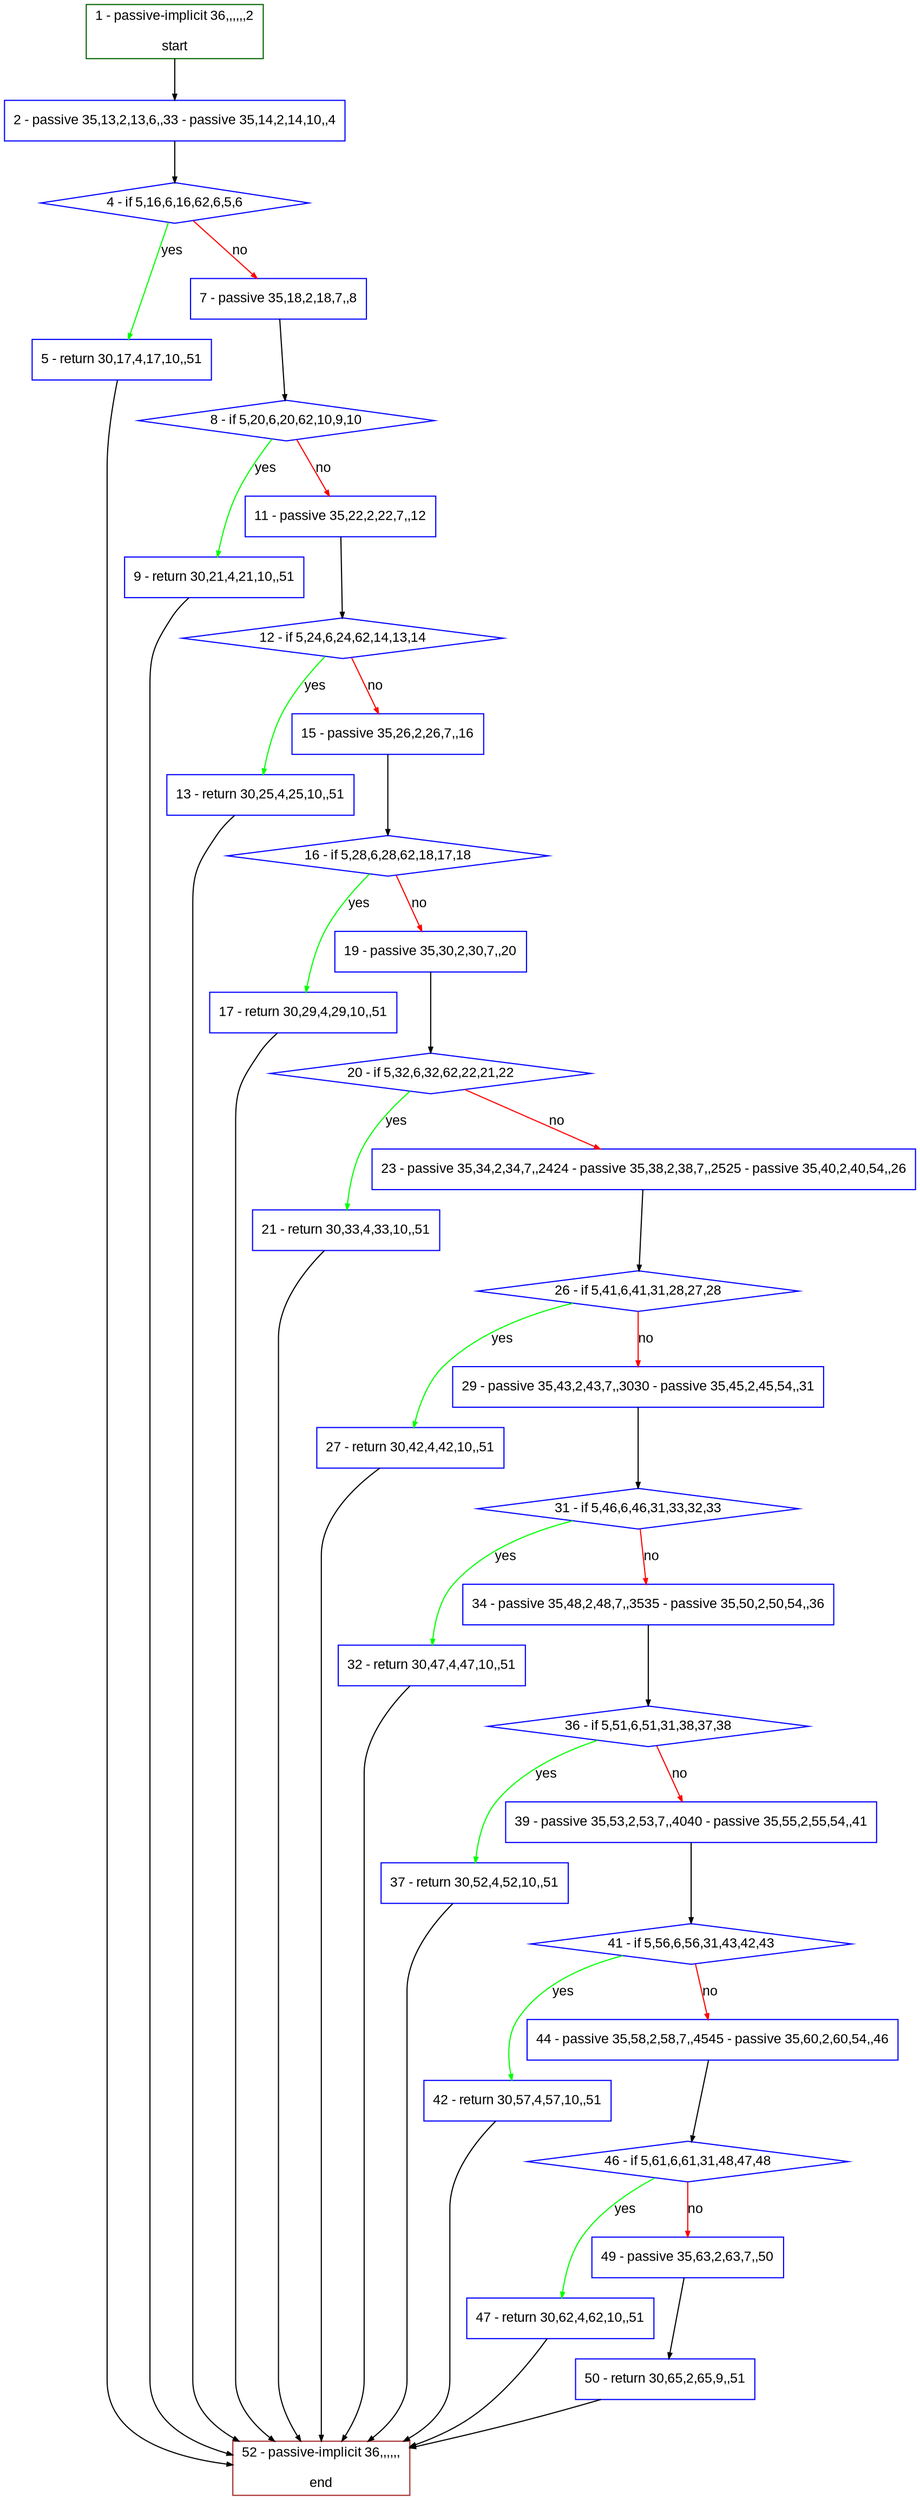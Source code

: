 digraph "" {
  graph [bgcolor="white", fillcolor="#FFFFCC", pack="true", packmode="clust", fontname="Arial", label="", fontsize="12", compound="true", style="rounded,filled"];
  node [node_initialized="no", fillcolor="white", fontname="Arial", label="", color="grey", fontsize="12", fixedsize="false", compound="true", shape="rectangle", style="filled"];
  edge [arrowtail="none", lhead="", fontcolor="black", fontname="Arial", label="", color="black", fontsize="12", arrowhead="normal", arrowsize="0.5", compound="true", ltail="", dir="forward"];
  __N1 [fillcolor="#ffffff", label="2 - passive 35,13,2,13,6,,33 - passive 35,14,2,14,10,,4", color="#0000ff", shape="box", style="filled"];
  __N2 [fillcolor="#ffffff", label="1 - passive-implicit 36,,,,,,2\n\nstart", color="#006400", shape="box", style="filled"];
  __N3 [fillcolor="#ffffff", label="4 - if 5,16,6,16,62,6,5,6", color="#0000ff", shape="diamond", style="filled"];
  __N4 [fillcolor="#ffffff", label="5 - return 30,17,4,17,10,,51", color="#0000ff", shape="box", style="filled"];
  __N5 [fillcolor="#ffffff", label="7 - passive 35,18,2,18,7,,8", color="#0000ff", shape="box", style="filled"];
  __N6 [fillcolor="#ffffff", label="52 - passive-implicit 36,,,,,,\n\nend", color="#a52a2a", shape="box", style="filled"];
  __N7 [fillcolor="#ffffff", label="8 - if 5,20,6,20,62,10,9,10", color="#0000ff", shape="diamond", style="filled"];
  __N8 [fillcolor="#ffffff", label="9 - return 30,21,4,21,10,,51", color="#0000ff", shape="box", style="filled"];
  __N9 [fillcolor="#ffffff", label="11 - passive 35,22,2,22,7,,12", color="#0000ff", shape="box", style="filled"];
  __N10 [fillcolor="#ffffff", label="12 - if 5,24,6,24,62,14,13,14", color="#0000ff", shape="diamond", style="filled"];
  __N11 [fillcolor="#ffffff", label="13 - return 30,25,4,25,10,,51", color="#0000ff", shape="box", style="filled"];
  __N12 [fillcolor="#ffffff", label="15 - passive 35,26,2,26,7,,16", color="#0000ff", shape="box", style="filled"];
  __N13 [fillcolor="#ffffff", label="16 - if 5,28,6,28,62,18,17,18", color="#0000ff", shape="diamond", style="filled"];
  __N14 [fillcolor="#ffffff", label="17 - return 30,29,4,29,10,,51", color="#0000ff", shape="box", style="filled"];
  __N15 [fillcolor="#ffffff", label="19 - passive 35,30,2,30,7,,20", color="#0000ff", shape="box", style="filled"];
  __N16 [fillcolor="#ffffff", label="20 - if 5,32,6,32,62,22,21,22", color="#0000ff", shape="diamond", style="filled"];
  __N17 [fillcolor="#ffffff", label="21 - return 30,33,4,33,10,,51", color="#0000ff", shape="box", style="filled"];
  __N18 [fillcolor="#ffffff", label="23 - passive 35,34,2,34,7,,2424 - passive 35,38,2,38,7,,2525 - passive 35,40,2,40,54,,26", color="#0000ff", shape="box", style="filled"];
  __N19 [fillcolor="#ffffff", label="26 - if 5,41,6,41,31,28,27,28", color="#0000ff", shape="diamond", style="filled"];
  __N20 [fillcolor="#ffffff", label="27 - return 30,42,4,42,10,,51", color="#0000ff", shape="box", style="filled"];
  __N21 [fillcolor="#ffffff", label="29 - passive 35,43,2,43,7,,3030 - passive 35,45,2,45,54,,31", color="#0000ff", shape="box", style="filled"];
  __N22 [fillcolor="#ffffff", label="31 - if 5,46,6,46,31,33,32,33", color="#0000ff", shape="diamond", style="filled"];
  __N23 [fillcolor="#ffffff", label="32 - return 30,47,4,47,10,,51", color="#0000ff", shape="box", style="filled"];
  __N24 [fillcolor="#ffffff", label="34 - passive 35,48,2,48,7,,3535 - passive 35,50,2,50,54,,36", color="#0000ff", shape="box", style="filled"];
  __N25 [fillcolor="#ffffff", label="36 - if 5,51,6,51,31,38,37,38", color="#0000ff", shape="diamond", style="filled"];
  __N26 [fillcolor="#ffffff", label="37 - return 30,52,4,52,10,,51", color="#0000ff", shape="box", style="filled"];
  __N27 [fillcolor="#ffffff", label="39 - passive 35,53,2,53,7,,4040 - passive 35,55,2,55,54,,41", color="#0000ff", shape="box", style="filled"];
  __N28 [fillcolor="#ffffff", label="41 - if 5,56,6,56,31,43,42,43", color="#0000ff", shape="diamond", style="filled"];
  __N29 [fillcolor="#ffffff", label="42 - return 30,57,4,57,10,,51", color="#0000ff", shape="box", style="filled"];
  __N30 [fillcolor="#ffffff", label="44 - passive 35,58,2,58,7,,4545 - passive 35,60,2,60,54,,46", color="#0000ff", shape="box", style="filled"];
  __N31 [fillcolor="#ffffff", label="46 - if 5,61,6,61,31,48,47,48", color="#0000ff", shape="diamond", style="filled"];
  __N32 [fillcolor="#ffffff", label="47 - return 30,62,4,62,10,,51", color="#0000ff", shape="box", style="filled"];
  __N33 [fillcolor="#ffffff", label="49 - passive 35,63,2,63,7,,50", color="#0000ff", shape="box", style="filled"];
  __N34 [fillcolor="#ffffff", label="50 - return 30,65,2,65,9,,51", color="#0000ff", shape="box", style="filled"];
  __N2 -> __N1 [arrowtail="none", color="#000000", label="", arrowhead="normal", dir="forward"];
  __N1 -> __N3 [arrowtail="none", color="#000000", label="", arrowhead="normal", dir="forward"];
  __N3 -> __N4 [arrowtail="none", color="#00ff00", label="yes", arrowhead="normal", dir="forward"];
  __N3 -> __N5 [arrowtail="none", color="#ff0000", label="no", arrowhead="normal", dir="forward"];
  __N4 -> __N6 [arrowtail="none", color="#000000", label="", arrowhead="normal", dir="forward"];
  __N5 -> __N7 [arrowtail="none", color="#000000", label="", arrowhead="normal", dir="forward"];
  __N7 -> __N8 [arrowtail="none", color="#00ff00", label="yes", arrowhead="normal", dir="forward"];
  __N7 -> __N9 [arrowtail="none", color="#ff0000", label="no", arrowhead="normal", dir="forward"];
  __N8 -> __N6 [arrowtail="none", color="#000000", label="", arrowhead="normal", dir="forward"];
  __N9 -> __N10 [arrowtail="none", color="#000000", label="", arrowhead="normal", dir="forward"];
  __N10 -> __N11 [arrowtail="none", color="#00ff00", label="yes", arrowhead="normal", dir="forward"];
  __N10 -> __N12 [arrowtail="none", color="#ff0000", label="no", arrowhead="normal", dir="forward"];
  __N11 -> __N6 [arrowtail="none", color="#000000", label="", arrowhead="normal", dir="forward"];
  __N12 -> __N13 [arrowtail="none", color="#000000", label="", arrowhead="normal", dir="forward"];
  __N13 -> __N14 [arrowtail="none", color="#00ff00", label="yes", arrowhead="normal", dir="forward"];
  __N13 -> __N15 [arrowtail="none", color="#ff0000", label="no", arrowhead="normal", dir="forward"];
  __N14 -> __N6 [arrowtail="none", color="#000000", label="", arrowhead="normal", dir="forward"];
  __N15 -> __N16 [arrowtail="none", color="#000000", label="", arrowhead="normal", dir="forward"];
  __N16 -> __N17 [arrowtail="none", color="#00ff00", label="yes", arrowhead="normal", dir="forward"];
  __N16 -> __N18 [arrowtail="none", color="#ff0000", label="no", arrowhead="normal", dir="forward"];
  __N17 -> __N6 [arrowtail="none", color="#000000", label="", arrowhead="normal", dir="forward"];
  __N18 -> __N19 [arrowtail="none", color="#000000", label="", arrowhead="normal", dir="forward"];
  __N19 -> __N20 [arrowtail="none", color="#00ff00", label="yes", arrowhead="normal", dir="forward"];
  __N19 -> __N21 [arrowtail="none", color="#ff0000", label="no", arrowhead="normal", dir="forward"];
  __N20 -> __N6 [arrowtail="none", color="#000000", label="", arrowhead="normal", dir="forward"];
  __N21 -> __N22 [arrowtail="none", color="#000000", label="", arrowhead="normal", dir="forward"];
  __N22 -> __N23 [arrowtail="none", color="#00ff00", label="yes", arrowhead="normal", dir="forward"];
  __N22 -> __N24 [arrowtail="none", color="#ff0000", label="no", arrowhead="normal", dir="forward"];
  __N23 -> __N6 [arrowtail="none", color="#000000", label="", arrowhead="normal", dir="forward"];
  __N24 -> __N25 [arrowtail="none", color="#000000", label="", arrowhead="normal", dir="forward"];
  __N25 -> __N26 [arrowtail="none", color="#00ff00", label="yes", arrowhead="normal", dir="forward"];
  __N25 -> __N27 [arrowtail="none", color="#ff0000", label="no", arrowhead="normal", dir="forward"];
  __N26 -> __N6 [arrowtail="none", color="#000000", label="", arrowhead="normal", dir="forward"];
  __N27 -> __N28 [arrowtail="none", color="#000000", label="", arrowhead="normal", dir="forward"];
  __N28 -> __N29 [arrowtail="none", color="#00ff00", label="yes", arrowhead="normal", dir="forward"];
  __N28 -> __N30 [arrowtail="none", color="#ff0000", label="no", arrowhead="normal", dir="forward"];
  __N29 -> __N6 [arrowtail="none", color="#000000", label="", arrowhead="normal", dir="forward"];
  __N30 -> __N31 [arrowtail="none", color="#000000", label="", arrowhead="normal", dir="forward"];
  __N31 -> __N32 [arrowtail="none", color="#00ff00", label="yes", arrowhead="normal", dir="forward"];
  __N31 -> __N33 [arrowtail="none", color="#ff0000", label="no", arrowhead="normal", dir="forward"];
  __N32 -> __N6 [arrowtail="none", color="#000000", label="", arrowhead="normal", dir="forward"];
  __N33 -> __N34 [arrowtail="none", color="#000000", label="", arrowhead="normal", dir="forward"];
  __N34 -> __N6 [arrowtail="none", color="#000000", label="", arrowhead="normal", dir="forward"];
}
